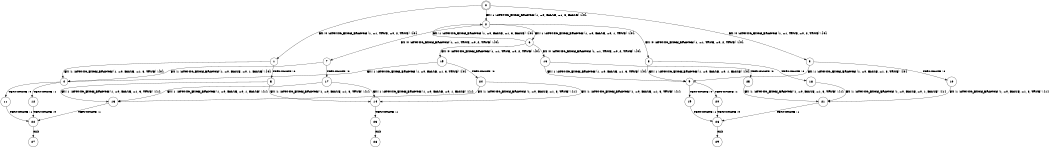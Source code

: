 digraph BCG {
size = "7, 10.5";
center = TRUE;
node [shape = circle];
0 [peripheries = 2];
0 -> 1 [label = "EX !0 !ATOMIC_EXCH_BRANCH (1, +1, TRUE, +0, 2, TRUE) !{0}"];
0 -> 2 [label = "EX !1 !ATOMIC_EXCH_BRANCH (1, +0, FALSE, +1, 3, FALSE) !{0}"];
0 -> 3 [label = "EX !0 !ATOMIC_EXCH_BRANCH (1, +1, TRUE, +0, 2, TRUE) !{0}"];
1 -> 4 [label = "EX !1 !ATOMIC_EXCH_BRANCH (1, +0, FALSE, +1, 3, TRUE) !{0}"];
1 -> 5 [label = "TERMINATE !0"];
2 -> 6 [label = "EX !1 !ATOMIC_EXCH_BRANCH (1, +0, FALSE, +0, 1, TRUE) !{0}"];
2 -> 7 [label = "EX !0 !ATOMIC_EXCH_BRANCH (1, +1, TRUE, +0, 2, TRUE) !{0}"];
2 -> 8 [label = "EX !0 !ATOMIC_EXCH_BRANCH (1, +1, TRUE, +0, 2, TRUE) !{0}"];
3 -> 9 [label = "EX !1 !ATOMIC_EXCH_BRANCH (1, +0, FALSE, +1, 3, TRUE) !{0}"];
3 -> 10 [label = "TERMINATE !0"];
4 -> 11 [label = "TERMINATE !0"];
4 -> 12 [label = "TERMINATE !1"];
5 -> 13 [label = "EX !1 !ATOMIC_EXCH_BRANCH (1, +0, FALSE, +1, 3, TRUE) !{1}"];
5 -> 14 [label = "EX !1 !ATOMIC_EXCH_BRANCH (1, +0, FALSE, +1, 3, TRUE) !{1}"];
6 -> 2 [label = "EX !1 !ATOMIC_EXCH_BRANCH (1, +0, FALSE, +1, 3, FALSE) !{0}"];
6 -> 15 [label = "EX !0 !ATOMIC_EXCH_BRANCH (1, +1, TRUE, +0, 2, TRUE) !{0}"];
6 -> 16 [label = "EX !0 !ATOMIC_EXCH_BRANCH (1, +1, TRUE, +0, 2, TRUE) !{0}"];
7 -> 4 [label = "EX !1 !ATOMIC_EXCH_BRANCH (1, +0, FALSE, +0, 1, FALSE) !{0}"];
7 -> 17 [label = "TERMINATE !0"];
8 -> 9 [label = "EX !1 !ATOMIC_EXCH_BRANCH (1, +0, FALSE, +0, 1, FALSE) !{0}"];
8 -> 18 [label = "TERMINATE !0"];
9 -> 19 [label = "TERMINATE !0"];
9 -> 20 [label = "TERMINATE !1"];
10 -> 21 [label = "EX !1 !ATOMIC_EXCH_BRANCH (1, +0, FALSE, +1, 3, TRUE) !{1}"];
11 -> 22 [label = "TERMINATE !1"];
12 -> 22 [label = "TERMINATE !0"];
13 -> 22 [label = "TERMINATE !1"];
14 -> 23 [label = "TERMINATE !1"];
15 -> 4 [label = "EX !1 !ATOMIC_EXCH_BRANCH (1, +0, FALSE, +1, 3, TRUE) !{0}"];
15 -> 24 [label = "TERMINATE !0"];
16 -> 9 [label = "EX !1 !ATOMIC_EXCH_BRANCH (1, +0, FALSE, +1, 3, TRUE) !{0}"];
16 -> 25 [label = "TERMINATE !0"];
17 -> 13 [label = "EX !1 !ATOMIC_EXCH_BRANCH (1, +0, FALSE, +0, 1, FALSE) !{1}"];
17 -> 14 [label = "EX !1 !ATOMIC_EXCH_BRANCH (1, +0, FALSE, +0, 1, FALSE) !{1}"];
18 -> 21 [label = "EX !1 !ATOMIC_EXCH_BRANCH (1, +0, FALSE, +0, 1, FALSE) !{1}"];
19 -> 26 [label = "TERMINATE !1"];
20 -> 26 [label = "TERMINATE !0"];
21 -> 26 [label = "TERMINATE !1"];
22 -> 27 [label = "exit"];
23 -> 28 [label = "exit"];
24 -> 13 [label = "EX !1 !ATOMIC_EXCH_BRANCH (1, +0, FALSE, +1, 3, TRUE) !{1}"];
24 -> 14 [label = "EX !1 !ATOMIC_EXCH_BRANCH (1, +0, FALSE, +1, 3, TRUE) !{1}"];
25 -> 21 [label = "EX !1 !ATOMIC_EXCH_BRANCH (1, +0, FALSE, +1, 3, TRUE) !{1}"];
26 -> 29 [label = "exit"];
}
